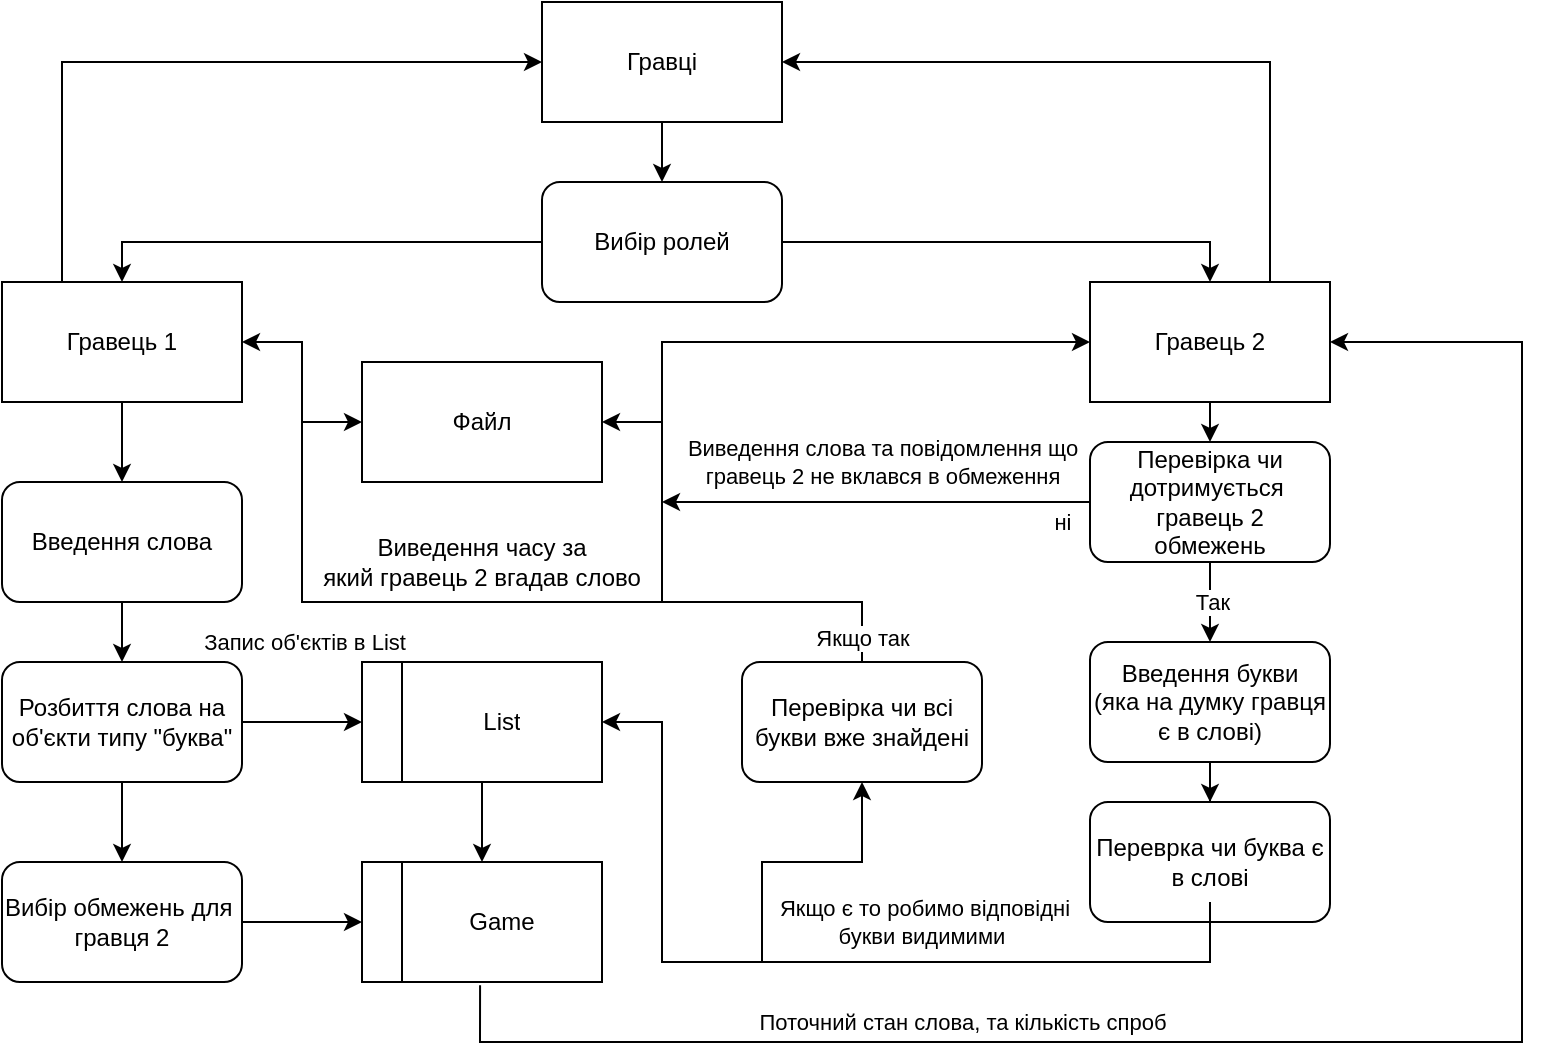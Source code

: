 <mxfile version="24.4.6" type="device">
  <diagram name="Сторінка-1" id="0VCBmnG4zSiHfN8LXRYG">
    <mxGraphModel dx="1290" dy="522" grid="1" gridSize="10" guides="1" tooltips="1" connect="1" arrows="1" fold="1" page="1" pageScale="1" pageWidth="827" pageHeight="1169" math="0" shadow="0">
      <root>
        <mxCell id="0" />
        <mxCell id="1" parent="0" />
        <mxCell id="kX_ZtAfK6SFoQtacrnPh-8" value="" style="shape=table;startSize=0;container=1;collapsible=0;childLayout=tableLayout;" parent="1" vertex="1">
          <mxGeometry x="190" y="380" width="120" height="60" as="geometry" />
        </mxCell>
        <mxCell id="kX_ZtAfK6SFoQtacrnPh-9" value="" style="shape=tableRow;horizontal=0;startSize=0;swimlaneHead=0;swimlaneBody=0;strokeColor=inherit;top=0;left=0;bottom=0;right=0;collapsible=0;dropTarget=0;fillColor=none;points=[[0,0.5],[1,0.5]];portConstraint=eastwest;" parent="kX_ZtAfK6SFoQtacrnPh-8" vertex="1">
          <mxGeometry width="120" height="60" as="geometry" />
        </mxCell>
        <mxCell id="kX_ZtAfK6SFoQtacrnPh-10" value="" style="shape=partialRectangle;html=1;whiteSpace=wrap;connectable=0;strokeColor=inherit;overflow=hidden;fillColor=none;top=0;left=0;bottom=0;right=0;pointerEvents=1;" parent="kX_ZtAfK6SFoQtacrnPh-9" vertex="1">
          <mxGeometry width="20" height="60" as="geometry">
            <mxRectangle width="20" height="60" as="alternateBounds" />
          </mxGeometry>
        </mxCell>
        <mxCell id="kX_ZtAfK6SFoQtacrnPh-11" value="List" style="shape=partialRectangle;html=1;whiteSpace=wrap;connectable=0;strokeColor=inherit;overflow=hidden;fillColor=none;top=0;left=0;bottom=0;right=0;pointerEvents=1;" parent="kX_ZtAfK6SFoQtacrnPh-9" vertex="1">
          <mxGeometry x="20" width="100" height="60" as="geometry">
            <mxRectangle width="100" height="60" as="alternateBounds" />
          </mxGeometry>
        </mxCell>
        <mxCell id="kX_ZtAfK6SFoQtacrnPh-19" value="" style="edgeStyle=orthogonalEdgeStyle;rounded=0;orthogonalLoop=1;jettySize=auto;html=1;" parent="1" source="kX_ZtAfK6SFoQtacrnPh-16" target="kX_ZtAfK6SFoQtacrnPh-18" edge="1">
          <mxGeometry relative="1" as="geometry" />
        </mxCell>
        <mxCell id="kX_ZtAfK6SFoQtacrnPh-16" value="Гравець 1" style="rounded=0;whiteSpace=wrap;html=1;" parent="1" vertex="1">
          <mxGeometry x="10" y="190" width="120" height="60" as="geometry" />
        </mxCell>
        <mxCell id="kX_ZtAfK6SFoQtacrnPh-17" value="Гравець 2" style="rounded=0;whiteSpace=wrap;html=1;" parent="1" vertex="1">
          <mxGeometry x="554" y="190" width="120" height="60" as="geometry" />
        </mxCell>
        <mxCell id="41qdenrQvLNRsYffpSrZ-2" value="" style="edgeStyle=orthogonalEdgeStyle;rounded=0;orthogonalLoop=1;jettySize=auto;html=1;" parent="1" source="kX_ZtAfK6SFoQtacrnPh-18" target="41qdenrQvLNRsYffpSrZ-1" edge="1">
          <mxGeometry relative="1" as="geometry" />
        </mxCell>
        <mxCell id="kX_ZtAfK6SFoQtacrnPh-18" value="Введення слова" style="rounded=1;whiteSpace=wrap;html=1;" parent="1" vertex="1">
          <mxGeometry x="10" y="290" width="120" height="60" as="geometry" />
        </mxCell>
        <mxCell id="kX_ZtAfK6SFoQtacrnPh-20" value="" style="endArrow=classic;html=1;rounded=0;entryX=0;entryY=0.5;entryDx=0;entryDy=0;exitX=1;exitY=0.5;exitDx=0;exitDy=0;" parent="1" source="41qdenrQvLNRsYffpSrZ-1" target="kX_ZtAfK6SFoQtacrnPh-9" edge="1">
          <mxGeometry width="50" height="50" relative="1" as="geometry">
            <mxPoint x="330" y="650" as="sourcePoint" />
            <mxPoint x="130" y="430" as="targetPoint" />
            <Array as="points" />
          </mxGeometry>
        </mxCell>
        <mxCell id="41qdenrQvLNRsYffpSrZ-3" value="Запис об&#39;єктів в List" style="edgeLabel;html=1;align=center;verticalAlign=middle;resizable=0;points=[];" parent="kX_ZtAfK6SFoQtacrnPh-20" vertex="1" connectable="0">
          <mxGeometry x="-0.621" relative="1" as="geometry">
            <mxPoint x="19" y="-40" as="offset" />
          </mxGeometry>
        </mxCell>
        <mxCell id="kX_ZtAfK6SFoQtacrnPh-28" value="" style="edgeStyle=orthogonalEdgeStyle;rounded=0;orthogonalLoop=1;jettySize=auto;html=1;" parent="1" source="kX_ZtAfK6SFoQtacrnPh-21" target="kX_ZtAfK6SFoQtacrnPh-27" edge="1">
          <mxGeometry relative="1" as="geometry" />
        </mxCell>
        <mxCell id="kX_ZtAfK6SFoQtacrnPh-21" value="Введення букви&lt;br&gt;(яка на думку гравця є в слові)" style="rounded=1;whiteSpace=wrap;html=1;" parent="1" vertex="1">
          <mxGeometry x="554" y="370" width="120" height="60" as="geometry" />
        </mxCell>
        <mxCell id="kX_ZtAfK6SFoQtacrnPh-26" value="" style="endArrow=classic;html=1;rounded=0;entryX=1;entryY=0.5;entryDx=0;entryDy=0;exitX=0.492;exitY=1.028;exitDx=0;exitDy=0;exitPerimeter=0;" parent="1" source="LNTq98jpVWvdWZXtRkGz-18" target="kX_ZtAfK6SFoQtacrnPh-17" edge="1">
          <mxGeometry width="50" height="50" relative="1" as="geometry">
            <mxPoint x="250" y="570" as="sourcePoint" />
            <mxPoint x="670" y="450" as="targetPoint" />
            <Array as="points">
              <mxPoint x="249" y="570" />
              <mxPoint x="430" y="570" />
              <mxPoint x="770" y="570" />
              <mxPoint x="770" y="220" />
            </Array>
          </mxGeometry>
        </mxCell>
        <mxCell id="41qdenrQvLNRsYffpSrZ-4" value="Поточний стан слова, та кількість спроб" style="edgeLabel;html=1;align=center;verticalAlign=middle;resizable=0;points=[];" parent="kX_ZtAfK6SFoQtacrnPh-26" vertex="1" connectable="0">
          <mxGeometry x="-0.639" y="1" relative="1" as="geometry">
            <mxPoint x="90" y="-9" as="offset" />
          </mxGeometry>
        </mxCell>
        <mxCell id="kX_ZtAfK6SFoQtacrnPh-27" value="Переврка чи буква є в слові" style="rounded=1;whiteSpace=wrap;html=1;" parent="1" vertex="1">
          <mxGeometry x="554" y="450" width="120" height="60" as="geometry" />
        </mxCell>
        <mxCell id="kX_ZtAfK6SFoQtacrnPh-29" value="" style="endArrow=classic;html=1;rounded=0;exitX=0.5;exitY=1;exitDx=0;exitDy=0;entryX=1;entryY=0.5;entryDx=0;entryDy=0;" parent="1" edge="1" target="kX_ZtAfK6SFoQtacrnPh-9">
          <mxGeometry width="50" height="50" relative="1" as="geometry">
            <mxPoint x="614" y="530" as="sourcePoint" />
            <mxPoint x="490" y="530" as="targetPoint" />
            <Array as="points">
              <mxPoint x="614" y="500" />
              <mxPoint x="614" y="530" />
              <mxPoint x="340" y="530" />
              <mxPoint x="340" y="410" />
            </Array>
          </mxGeometry>
        </mxCell>
        <mxCell id="kX_ZtAfK6SFoQtacrnPh-30" value="Якщо є то робимо відповідні&lt;br&gt;букви видимими&amp;nbsp;" style="edgeLabel;html=1;align=center;verticalAlign=middle;resizable=0;points=[];" parent="kX_ZtAfK6SFoQtacrnPh-29" vertex="1" connectable="0">
          <mxGeometry x="-0.299" y="-1" relative="1" as="geometry">
            <mxPoint x="-34" y="-19" as="offset" />
          </mxGeometry>
        </mxCell>
        <mxCell id="kX_ZtAfK6SFoQtacrnPh-31" value="Перевірка чи всі букви вже знайдені" style="rounded=1;whiteSpace=wrap;html=1;" parent="1" vertex="1">
          <mxGeometry x="380" y="380" width="120" height="60" as="geometry" />
        </mxCell>
        <mxCell id="41qdenrQvLNRsYffpSrZ-1" value="Розбиття слова на об&#39;єкти типу &quot;буква&quot;" style="rounded=1;whiteSpace=wrap;html=1;" parent="1" vertex="1">
          <mxGeometry x="10" y="380" width="120" height="60" as="geometry" />
        </mxCell>
        <mxCell id="41qdenrQvLNRsYffpSrZ-9" value="&lt;div style=&quot;text-wrap: nowrap;&quot;&gt;&lt;span style=&quot;text-wrap: wrap; background-color: initial;&quot;&gt;Виведення часу за&lt;/span&gt;&lt;/div&gt;&lt;div&gt;який гравець 2 вгадав слово&lt;/div&gt;" style="text;html=1;align=center;verticalAlign=middle;whiteSpace=wrap;rounded=0;" parent="1" vertex="1">
          <mxGeometry x="145" y="300" width="210" height="60" as="geometry" />
        </mxCell>
        <mxCell id="41qdenrQvLNRsYffpSrZ-11" value="" style="endArrow=classic;html=1;rounded=0;entryX=0.5;entryY=1;entryDx=0;entryDy=0;" parent="1" target="kX_ZtAfK6SFoQtacrnPh-31" edge="1">
          <mxGeometry width="50" height="50" relative="1" as="geometry">
            <mxPoint x="390" y="530" as="sourcePoint" />
            <mxPoint x="430" y="440" as="targetPoint" />
            <Array as="points">
              <mxPoint x="390" y="480" />
              <mxPoint x="440" y="480" />
            </Array>
          </mxGeometry>
        </mxCell>
        <mxCell id="LNTq98jpVWvdWZXtRkGz-1" value="Гравці" style="rounded=0;whiteSpace=wrap;html=1;" vertex="1" parent="1">
          <mxGeometry x="280" y="50" width="120" height="60" as="geometry" />
        </mxCell>
        <mxCell id="LNTq98jpVWvdWZXtRkGz-2" value="Вибір ролей" style="rounded=1;whiteSpace=wrap;html=1;" vertex="1" parent="1">
          <mxGeometry x="280" y="140" width="120" height="60" as="geometry" />
        </mxCell>
        <mxCell id="LNTq98jpVWvdWZXtRkGz-7" value="" style="endArrow=classic;html=1;rounded=0;exitX=0;exitY=0.5;exitDx=0;exitDy=0;entryX=0.5;entryY=0;entryDx=0;entryDy=0;" edge="1" parent="1" source="LNTq98jpVWvdWZXtRkGz-2" target="kX_ZtAfK6SFoQtacrnPh-16">
          <mxGeometry width="50" height="50" relative="1" as="geometry">
            <mxPoint x="130" y="150" as="sourcePoint" />
            <mxPoint x="180" y="100" as="targetPoint" />
            <Array as="points">
              <mxPoint x="70" y="170" />
            </Array>
          </mxGeometry>
        </mxCell>
        <mxCell id="LNTq98jpVWvdWZXtRkGz-8" value="" style="endArrow=classic;html=1;rounded=0;exitX=1;exitY=0.5;exitDx=0;exitDy=0;entryX=0.5;entryY=0;entryDx=0;entryDy=0;" edge="1" parent="1" source="LNTq98jpVWvdWZXtRkGz-2" target="kX_ZtAfK6SFoQtacrnPh-17">
          <mxGeometry width="50" height="50" relative="1" as="geometry">
            <mxPoint x="350" y="160" as="sourcePoint" />
            <mxPoint x="400" y="110" as="targetPoint" />
            <Array as="points">
              <mxPoint x="614" y="170" />
            </Array>
          </mxGeometry>
        </mxCell>
        <mxCell id="LNTq98jpVWvdWZXtRkGz-9" value="Вибір обмежень для&amp;nbsp;&lt;br&gt;гравця 2" style="rounded=1;whiteSpace=wrap;html=1;" vertex="1" parent="1">
          <mxGeometry x="10" y="480" width="120" height="60" as="geometry" />
        </mxCell>
        <mxCell id="LNTq98jpVWvdWZXtRkGz-17" value="" style="shape=table;startSize=0;container=1;collapsible=0;childLayout=tableLayout;" vertex="1" parent="1">
          <mxGeometry x="190" y="480" width="120" height="60" as="geometry" />
        </mxCell>
        <mxCell id="LNTq98jpVWvdWZXtRkGz-18" value="" style="shape=tableRow;horizontal=0;startSize=0;swimlaneHead=0;swimlaneBody=0;strokeColor=inherit;top=0;left=0;bottom=0;right=0;collapsible=0;dropTarget=0;fillColor=none;points=[[0,0.5],[1,0.5]];portConstraint=eastwest;" vertex="1" parent="LNTq98jpVWvdWZXtRkGz-17">
          <mxGeometry width="120" height="60" as="geometry" />
        </mxCell>
        <mxCell id="LNTq98jpVWvdWZXtRkGz-19" value="" style="shape=partialRectangle;html=1;whiteSpace=wrap;connectable=0;strokeColor=inherit;overflow=hidden;fillColor=none;top=0;left=0;bottom=0;right=0;pointerEvents=1;" vertex="1" parent="LNTq98jpVWvdWZXtRkGz-18">
          <mxGeometry width="20" height="60" as="geometry">
            <mxRectangle width="20" height="60" as="alternateBounds" />
          </mxGeometry>
        </mxCell>
        <mxCell id="LNTq98jpVWvdWZXtRkGz-20" value="Game" style="shape=partialRectangle;html=1;whiteSpace=wrap;connectable=0;strokeColor=inherit;overflow=hidden;fillColor=none;top=0;left=0;bottom=0;right=0;pointerEvents=1;" vertex="1" parent="LNTq98jpVWvdWZXtRkGz-18">
          <mxGeometry x="20" width="100" height="60" as="geometry">
            <mxRectangle width="100" height="60" as="alternateBounds" />
          </mxGeometry>
        </mxCell>
        <mxCell id="LNTq98jpVWvdWZXtRkGz-21" value="" style="endArrow=classic;html=1;rounded=0;exitX=0.5;exitY=1;exitDx=0;exitDy=0;entryX=0.5;entryY=0;entryDx=0;entryDy=0;" edge="1" parent="1" source="41qdenrQvLNRsYffpSrZ-1" target="LNTq98jpVWvdWZXtRkGz-9">
          <mxGeometry width="50" height="50" relative="1" as="geometry">
            <mxPoint x="120" y="620" as="sourcePoint" />
            <mxPoint x="170" y="570" as="targetPoint" />
          </mxGeometry>
        </mxCell>
        <mxCell id="LNTq98jpVWvdWZXtRkGz-22" value="" style="endArrow=classic;html=1;rounded=0;" edge="1" parent="1" target="LNTq98jpVWvdWZXtRkGz-18">
          <mxGeometry width="50" height="50" relative="1" as="geometry">
            <mxPoint x="250" y="440" as="sourcePoint" />
            <mxPoint x="370" y="420" as="targetPoint" />
          </mxGeometry>
        </mxCell>
        <mxCell id="LNTq98jpVWvdWZXtRkGz-23" value="" style="endArrow=classic;html=1;rounded=0;exitX=1;exitY=0.5;exitDx=0;exitDy=0;entryX=0;entryY=0.5;entryDx=0;entryDy=0;" edge="1" parent="1" source="LNTq98jpVWvdWZXtRkGz-9" target="LNTq98jpVWvdWZXtRkGz-18">
          <mxGeometry width="50" height="50" relative="1" as="geometry">
            <mxPoint x="140" y="510" as="sourcePoint" />
            <mxPoint x="190" y="460" as="targetPoint" />
          </mxGeometry>
        </mxCell>
        <mxCell id="LNTq98jpVWvdWZXtRkGz-24" value="Перевірка чи дотримується&amp;nbsp;&lt;br&gt;гравець 2&lt;br&gt;обмежень" style="rounded=1;whiteSpace=wrap;html=1;" vertex="1" parent="1">
          <mxGeometry x="554" y="270" width="120" height="60" as="geometry" />
        </mxCell>
        <mxCell id="LNTq98jpVWvdWZXtRkGz-25" value="" style="endArrow=classic;html=1;rounded=0;exitX=0.5;exitY=1;exitDx=0;exitDy=0;entryX=0.5;entryY=0;entryDx=0;entryDy=0;" edge="1" parent="1" source="LNTq98jpVWvdWZXtRkGz-24" target="kX_ZtAfK6SFoQtacrnPh-21">
          <mxGeometry width="50" height="50" relative="1" as="geometry">
            <mxPoint x="650" y="360" as="sourcePoint" />
            <mxPoint x="700" y="310" as="targetPoint" />
          </mxGeometry>
        </mxCell>
        <mxCell id="LNTq98jpVWvdWZXtRkGz-26" value="Так" style="edgeLabel;html=1;align=center;verticalAlign=middle;resizable=0;points=[];" vertex="1" connectable="0" parent="LNTq98jpVWvdWZXtRkGz-25">
          <mxGeometry y="1" relative="1" as="geometry">
            <mxPoint as="offset" />
          </mxGeometry>
        </mxCell>
        <mxCell id="LNTq98jpVWvdWZXtRkGz-27" value="" style="endArrow=classic;html=1;rounded=0;exitX=0.5;exitY=0;exitDx=0;exitDy=0;entryX=1;entryY=0.5;entryDx=0;entryDy=0;" edge="1" parent="1" source="kX_ZtAfK6SFoQtacrnPh-31" target="kX_ZtAfK6SFoQtacrnPh-16">
          <mxGeometry width="50" height="50" relative="1" as="geometry">
            <mxPoint x="450" y="350" as="sourcePoint" />
            <mxPoint x="440" y="320" as="targetPoint" />
            <Array as="points">
              <mxPoint x="440" y="350" />
              <mxPoint x="160" y="350" />
              <mxPoint x="160" y="220" />
            </Array>
          </mxGeometry>
        </mxCell>
        <mxCell id="LNTq98jpVWvdWZXtRkGz-28" value="Якщо так" style="edgeLabel;html=1;align=center;verticalAlign=middle;resizable=0;points=[];" vertex="1" connectable="0" parent="LNTq98jpVWvdWZXtRkGz-27">
          <mxGeometry x="-0.2" y="2" relative="1" as="geometry">
            <mxPoint x="158" y="16" as="offset" />
          </mxGeometry>
        </mxCell>
        <mxCell id="LNTq98jpVWvdWZXtRkGz-29" value="" style="endArrow=classic;html=1;rounded=0;entryX=0;entryY=0.5;entryDx=0;entryDy=0;exitX=0.25;exitY=0;exitDx=0;exitDy=0;" edge="1" parent="1" source="kX_ZtAfK6SFoQtacrnPh-16" target="LNTq98jpVWvdWZXtRkGz-1">
          <mxGeometry width="50" height="50" relative="1" as="geometry">
            <mxPoint x="70" y="190" as="sourcePoint" />
            <mxPoint x="100" y="90" as="targetPoint" />
            <Array as="points">
              <mxPoint x="40" y="120" />
              <mxPoint x="40" y="80" />
            </Array>
          </mxGeometry>
        </mxCell>
        <mxCell id="LNTq98jpVWvdWZXtRkGz-30" value="" style="endArrow=classic;html=1;rounded=0;exitX=0.75;exitY=0;exitDx=0;exitDy=0;entryX=1;entryY=0.5;entryDx=0;entryDy=0;" edge="1" parent="1" source="kX_ZtAfK6SFoQtacrnPh-17" target="LNTq98jpVWvdWZXtRkGz-1">
          <mxGeometry width="50" height="50" relative="1" as="geometry">
            <mxPoint x="620" y="180" as="sourcePoint" />
            <mxPoint x="670" y="130" as="targetPoint" />
            <Array as="points">
              <mxPoint x="644" y="80" />
            </Array>
          </mxGeometry>
        </mxCell>
        <mxCell id="LNTq98jpVWvdWZXtRkGz-31" value="" style="endArrow=classic;html=1;rounded=0;entryX=0;entryY=0.5;entryDx=0;entryDy=0;" edge="1" parent="1" target="kX_ZtAfK6SFoQtacrnPh-17">
          <mxGeometry width="50" height="50" relative="1" as="geometry">
            <mxPoint x="340" y="350" as="sourcePoint" />
            <mxPoint x="550" y="220" as="targetPoint" />
            <Array as="points">
              <mxPoint x="340" y="220" />
            </Array>
          </mxGeometry>
        </mxCell>
        <mxCell id="LNTq98jpVWvdWZXtRkGz-33" value="" style="endArrow=classic;html=1;rounded=0;exitX=0;exitY=0.5;exitDx=0;exitDy=0;" edge="1" parent="1" source="LNTq98jpVWvdWZXtRkGz-24">
          <mxGeometry width="50" height="50" relative="1" as="geometry">
            <mxPoint x="480" y="310" as="sourcePoint" />
            <mxPoint x="340" y="300" as="targetPoint" />
          </mxGeometry>
        </mxCell>
        <mxCell id="LNTq98jpVWvdWZXtRkGz-34" value="ні" style="edgeLabel;html=1;align=center;verticalAlign=middle;resizable=0;points=[];" vertex="1" connectable="0" parent="LNTq98jpVWvdWZXtRkGz-33">
          <mxGeometry x="-0.632" relative="1" as="geometry">
            <mxPoint x="25" y="10" as="offset" />
          </mxGeometry>
        </mxCell>
        <mxCell id="LNTq98jpVWvdWZXtRkGz-36" value="Виведення слова та повідомлення що&lt;div&gt;гравець 2 не вклався в обмеження&lt;/div&gt;" style="edgeLabel;html=1;align=center;verticalAlign=middle;resizable=0;points=[];" vertex="1" connectable="0" parent="LNTq98jpVWvdWZXtRkGz-33">
          <mxGeometry x="0.45" y="-1" relative="1" as="geometry">
            <mxPoint x="51" y="-19" as="offset" />
          </mxGeometry>
        </mxCell>
        <mxCell id="LNTq98jpVWvdWZXtRkGz-37" value="" style="endArrow=classic;html=1;rounded=0;exitX=0.5;exitY=1;exitDx=0;exitDy=0;entryX=0.5;entryY=0;entryDx=0;entryDy=0;" edge="1" parent="1" source="kX_ZtAfK6SFoQtacrnPh-17" target="LNTq98jpVWvdWZXtRkGz-24">
          <mxGeometry width="50" height="50" relative="1" as="geometry">
            <mxPoint x="730" y="280" as="sourcePoint" />
            <mxPoint x="780" y="230" as="targetPoint" />
          </mxGeometry>
        </mxCell>
        <mxCell id="LNTq98jpVWvdWZXtRkGz-39" value="" style="endArrow=classic;html=1;rounded=0;exitX=0.5;exitY=1;exitDx=0;exitDy=0;entryX=0.5;entryY=0;entryDx=0;entryDy=0;" edge="1" parent="1" source="LNTq98jpVWvdWZXtRkGz-1" target="LNTq98jpVWvdWZXtRkGz-2">
          <mxGeometry width="50" height="50" relative="1" as="geometry">
            <mxPoint x="370" y="130" as="sourcePoint" />
            <mxPoint x="420" y="80" as="targetPoint" />
          </mxGeometry>
        </mxCell>
        <mxCell id="LNTq98jpVWvdWZXtRkGz-41" value="" style="endArrow=classic;html=1;rounded=0;entryX=0;entryY=0.5;entryDx=0;entryDy=0;" edge="1" parent="1">
          <mxGeometry width="50" height="50" relative="1" as="geometry">
            <mxPoint x="160" y="260" as="sourcePoint" />
            <mxPoint x="190" y="260" as="targetPoint" />
          </mxGeometry>
        </mxCell>
        <mxCell id="LNTq98jpVWvdWZXtRkGz-42" value="" style="endArrow=classic;html=1;rounded=0;entryX=1;entryY=0.5;entryDx=0;entryDy=0;" edge="1" parent="1">
          <mxGeometry width="50" height="50" relative="1" as="geometry">
            <mxPoint x="340" y="260" as="sourcePoint" />
            <mxPoint x="310" y="260" as="targetPoint" />
          </mxGeometry>
        </mxCell>
        <mxCell id="LNTq98jpVWvdWZXtRkGz-43" value="Файл" style="rounded=0;whiteSpace=wrap;html=1;" vertex="1" parent="1">
          <mxGeometry x="190" y="230" width="120" height="60" as="geometry" />
        </mxCell>
      </root>
    </mxGraphModel>
  </diagram>
</mxfile>
